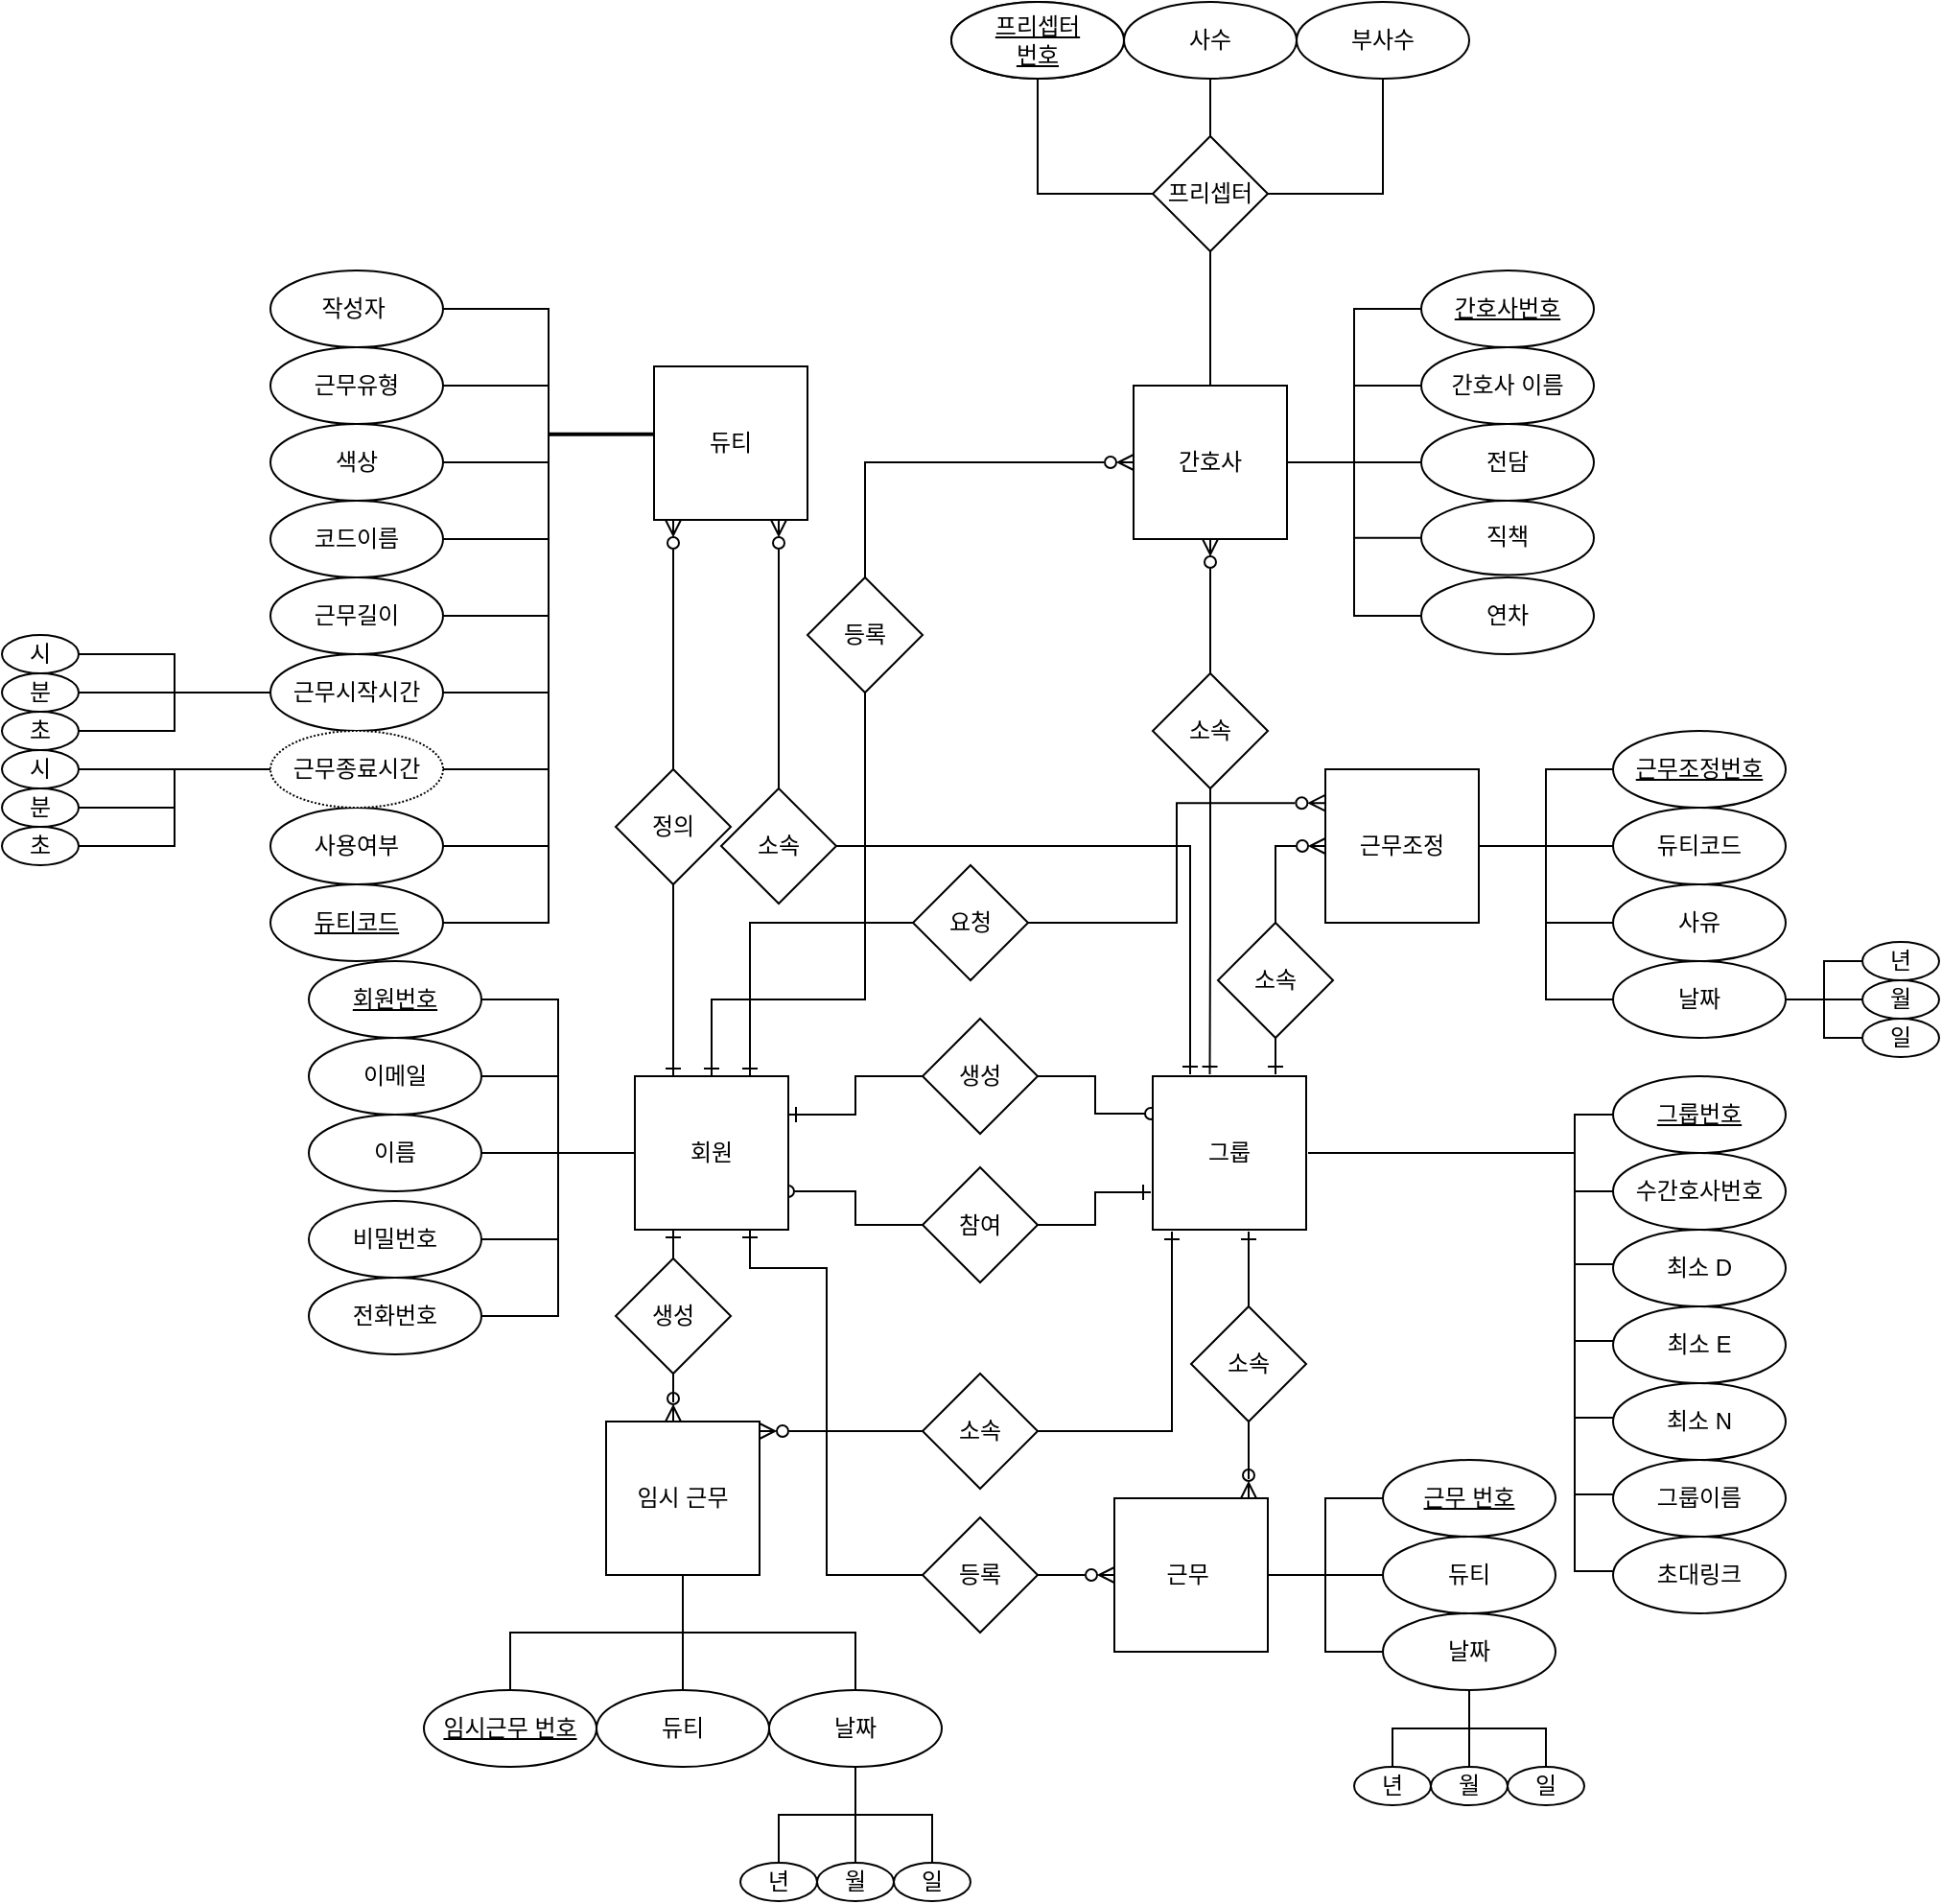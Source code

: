 <mxfile version="17.4.6" type="github">
  <diagram id="4EpchtD3IDfHmD8kFyGa" name="Page-1">
    <mxGraphModel dx="2249" dy="1910" grid="1" gridSize="10" guides="1" tooltips="1" connect="1" arrows="1" fold="1" page="1" pageScale="1" pageWidth="827" pageHeight="1169" math="0" shadow="0">
      <root>
        <mxCell id="0" />
        <mxCell id="1" parent="0" />
        <mxCell id="VXNFrs5mRAKKbEihXfAM-20" style="edgeStyle=orthogonalEdgeStyle;rounded=0;orthogonalLoop=1;jettySize=auto;html=1;entryX=0;entryY=0.5;entryDx=0;entryDy=0;endArrow=none;endFill=0;startArrow=ERone;startFill=0;exitX=1;exitY=0.25;exitDx=0;exitDy=0;" parent="1" source="VXNFrs5mRAKKbEihXfAM-1" target="VXNFrs5mRAKKbEihXfAM-2" edge="1">
          <mxGeometry relative="1" as="geometry" />
        </mxCell>
        <mxCell id="VXNFrs5mRAKKbEihXfAM-22" style="edgeStyle=orthogonalEdgeStyle;rounded=0;orthogonalLoop=1;jettySize=auto;html=1;entryX=0;entryY=0.5;entryDx=0;entryDy=0;startArrow=oval;startFill=0;endArrow=none;endFill=0;exitX=1;exitY=0.75;exitDx=0;exitDy=0;" parent="1" source="VXNFrs5mRAKKbEihXfAM-1" target="VXNFrs5mRAKKbEihXfAM-3" edge="1">
          <mxGeometry relative="1" as="geometry" />
        </mxCell>
        <mxCell id="VXNFrs5mRAKKbEihXfAM-24" style="edgeStyle=orthogonalEdgeStyle;rounded=0;orthogonalLoop=1;jettySize=auto;html=1;startArrow=ERone;startFill=0;endArrow=none;endFill=0;" parent="1" source="VXNFrs5mRAKKbEihXfAM-1" target="VXNFrs5mRAKKbEihXfAM-10" edge="1">
          <mxGeometry relative="1" as="geometry">
            <mxPoint x="130" y="600" as="sourcePoint" />
            <Array as="points">
              <mxPoint x="130" y="610" />
              <mxPoint x="130" y="610" />
            </Array>
          </mxGeometry>
        </mxCell>
        <mxCell id="8fKw8b_0YmTUgYmf6SGM-21" style="edgeStyle=orthogonalEdgeStyle;rounded=0;orthogonalLoop=1;jettySize=auto;html=1;entryX=0;entryY=0.5;entryDx=0;entryDy=0;exitX=0.75;exitY=0;exitDx=0;exitDy=0;endArrow=none;endFill=0;startArrow=ERone;startFill=0;" edge="1" parent="1" source="VXNFrs5mRAKKbEihXfAM-1" target="VXNFrs5mRAKKbEihXfAM-16">
          <mxGeometry relative="1" as="geometry" />
        </mxCell>
        <mxCell id="VXNFrs5mRAKKbEihXfAM-1" value="회원" style="whiteSpace=wrap;html=1;aspect=fixed;" parent="1" vertex="1">
          <mxGeometry x="110" y="520" width="80" height="80" as="geometry" />
        </mxCell>
        <mxCell id="VXNFrs5mRAKKbEihXfAM-21" style="edgeStyle=orthogonalEdgeStyle;rounded=0;orthogonalLoop=1;jettySize=auto;html=1;startArrow=none;startFill=0;endArrow=oval;endFill=0;entryX=0;entryY=0.25;entryDx=0;entryDy=0;" parent="1" source="VXNFrs5mRAKKbEihXfAM-2" target="VXNFrs5mRAKKbEihXfAM-6" edge="1">
          <mxGeometry relative="1" as="geometry" />
        </mxCell>
        <mxCell id="VXNFrs5mRAKKbEihXfAM-2" value="생성" style="rhombus;whiteSpace=wrap;html=1;" parent="1" vertex="1">
          <mxGeometry x="260" y="490" width="60" height="60" as="geometry" />
        </mxCell>
        <mxCell id="VXNFrs5mRAKKbEihXfAM-23" style="edgeStyle=orthogonalEdgeStyle;rounded=0;orthogonalLoop=1;jettySize=auto;html=1;entryX=0;entryY=0.75;entryDx=0;entryDy=0;startArrow=none;startFill=0;endArrow=ERone;endFill=0;" parent="1" source="VXNFrs5mRAKKbEihXfAM-3" target="VXNFrs5mRAKKbEihXfAM-6" edge="1">
          <mxGeometry relative="1" as="geometry" />
        </mxCell>
        <mxCell id="VXNFrs5mRAKKbEihXfAM-3" value="참여" style="rhombus;whiteSpace=wrap;html=1;" parent="1" vertex="1">
          <mxGeometry x="260" y="567.5" width="60" height="60" as="geometry" />
        </mxCell>
        <mxCell id="VXNFrs5mRAKKbEihXfAM-26" style="edgeStyle=orthogonalEdgeStyle;rounded=0;orthogonalLoop=1;jettySize=auto;html=1;startArrow=ERzeroToMany;startFill=0;endArrow=none;endFill=0;" parent="1" source="VXNFrs5mRAKKbEihXfAM-4" target="VXNFrs5mRAKKbEihXfAM-11" edge="1">
          <mxGeometry relative="1" as="geometry">
            <Array as="points">
              <mxPoint x="210" y="705" />
              <mxPoint x="210" y="705" />
            </Array>
          </mxGeometry>
        </mxCell>
        <mxCell id="VXNFrs5mRAKKbEihXfAM-28" style="edgeStyle=orthogonalEdgeStyle;rounded=0;orthogonalLoop=1;jettySize=auto;html=1;entryX=0;entryY=0.5;entryDx=0;entryDy=0;startArrow=ERone;startFill=0;endArrow=none;endFill=0;" parent="1" source="VXNFrs5mRAKKbEihXfAM-1" target="VXNFrs5mRAKKbEihXfAM-12" edge="1">
          <mxGeometry relative="1" as="geometry">
            <Array as="points">
              <mxPoint x="170" y="620" />
              <mxPoint x="210" y="620" />
              <mxPoint x="210" y="780" />
            </Array>
          </mxGeometry>
        </mxCell>
        <mxCell id="VXNFrs5mRAKKbEihXfAM-106" value="" style="edgeStyle=orthogonalEdgeStyle;rounded=0;orthogonalLoop=1;jettySize=auto;html=1;startArrow=none;startFill=0;endArrow=none;endFill=0;" parent="1" source="VXNFrs5mRAKKbEihXfAM-4" target="VXNFrs5mRAKKbEihXfAM-104" edge="1">
          <mxGeometry relative="1" as="geometry" />
        </mxCell>
        <mxCell id="VXNFrs5mRAKKbEihXfAM-4" value="임시 근무" style="whiteSpace=wrap;html=1;aspect=fixed;perimeterSpacing=0;" parent="1" vertex="1">
          <mxGeometry x="95" y="700" width="80" height="80" as="geometry" />
        </mxCell>
        <mxCell id="VXNFrs5mRAKKbEihXfAM-43" style="edgeStyle=orthogonalEdgeStyle;rounded=0;orthogonalLoop=1;jettySize=auto;html=1;startArrow=ERzeroToMany;startFill=0;endArrow=none;endFill=0;" parent="1" source="VXNFrs5mRAKKbEihXfAM-5" target="VXNFrs5mRAKKbEihXfAM-18" edge="1">
          <mxGeometry relative="1" as="geometry">
            <Array as="points">
              <mxPoint x="185" y="290" />
              <mxPoint x="185" y="290" />
            </Array>
          </mxGeometry>
        </mxCell>
        <mxCell id="VXNFrs5mRAKKbEihXfAM-56" value="" style="edgeStyle=orthogonalEdgeStyle;rounded=0;orthogonalLoop=1;jettySize=auto;html=1;startArrow=none;startFill=0;endArrow=none;endFill=0;entryX=1;entryY=0.5;entryDx=0;entryDy=0;exitX=0;exitY=0.447;exitDx=0;exitDy=0;exitPerimeter=0;" parent="1" source="VXNFrs5mRAKKbEihXfAM-5" target="VXNFrs5mRAKKbEihXfAM-57" edge="1">
          <mxGeometry relative="1" as="geometry">
            <mxPoint x="-40" y="60" as="targetPoint" />
          </mxGeometry>
        </mxCell>
        <mxCell id="VXNFrs5mRAKKbEihXfAM-5" value="듀티" style="whiteSpace=wrap;html=1;aspect=fixed;" parent="1" vertex="1">
          <mxGeometry x="120" y="150" width="80" height="80" as="geometry" />
        </mxCell>
        <mxCell id="VXNFrs5mRAKKbEihXfAM-27" style="edgeStyle=orthogonalEdgeStyle;rounded=0;orthogonalLoop=1;jettySize=auto;html=1;startArrow=ERone;startFill=0;endArrow=none;endFill=0;" parent="1" source="VXNFrs5mRAKKbEihXfAM-6" target="VXNFrs5mRAKKbEihXfAM-11" edge="1">
          <mxGeometry relative="1" as="geometry">
            <Array as="points">
              <mxPoint x="390" y="705" />
            </Array>
          </mxGeometry>
        </mxCell>
        <mxCell id="VXNFrs5mRAKKbEihXfAM-32" style="edgeStyle=orthogonalEdgeStyle;rounded=0;orthogonalLoop=1;jettySize=auto;html=1;startArrow=ERone;startFill=0;endArrow=none;endFill=0;" parent="1" source="VXNFrs5mRAKKbEihXfAM-6" target="VXNFrs5mRAKKbEihXfAM-14" edge="1">
          <mxGeometry relative="1" as="geometry">
            <Array as="points">
              <mxPoint x="444" y="510" />
              <mxPoint x="444" y="510" />
            </Array>
          </mxGeometry>
        </mxCell>
        <mxCell id="8fKw8b_0YmTUgYmf6SGM-32" style="edgeStyle=orthogonalEdgeStyle;rounded=0;orthogonalLoop=1;jettySize=auto;html=1;startArrow=none;startFill=0;endArrow=none;endFill=0;entryX=0;entryY=0.5;entryDx=0;entryDy=0;" edge="1" parent="1" source="VXNFrs5mRAKKbEihXfAM-6" target="8fKw8b_0YmTUgYmf6SGM-33">
          <mxGeometry relative="1" as="geometry">
            <mxPoint x="510" y="560" as="targetPoint" />
            <Array as="points">
              <mxPoint x="600" y="560" />
              <mxPoint x="600" y="540" />
            </Array>
          </mxGeometry>
        </mxCell>
        <mxCell id="VXNFrs5mRAKKbEihXfAM-6" value="그룹" style="whiteSpace=wrap;html=1;aspect=fixed;perimeterSpacing=1;" parent="1" vertex="1">
          <mxGeometry x="380" y="520" width="80" height="80" as="geometry" />
        </mxCell>
        <mxCell id="VXNFrs5mRAKKbEihXfAM-36" style="edgeStyle=orthogonalEdgeStyle;rounded=0;orthogonalLoop=1;jettySize=auto;html=1;exitX=0.25;exitY=0;exitDx=0;exitDy=0;entryX=0.5;entryY=1;entryDx=0;entryDy=0;startArrow=ERone;startFill=0;endArrow=none;endFill=0;" parent="1" source="VXNFrs5mRAKKbEihXfAM-1" target="VXNFrs5mRAKKbEihXfAM-17" edge="1">
          <mxGeometry relative="1" as="geometry" />
        </mxCell>
        <mxCell id="VXNFrs5mRAKKbEihXfAM-38" style="edgeStyle=orthogonalEdgeStyle;rounded=0;orthogonalLoop=1;jettySize=auto;html=1;entryX=0.5;entryY=0;entryDx=0;entryDy=0;startArrow=ERzeroToMany;startFill=0;endArrow=none;endFill=0;" parent="1" source="VXNFrs5mRAKKbEihXfAM-7" target="VXNFrs5mRAKKbEihXfAM-19" edge="1">
          <mxGeometry relative="1" as="geometry" />
        </mxCell>
        <mxCell id="8fKw8b_0YmTUgYmf6SGM-28" style="edgeStyle=orthogonalEdgeStyle;rounded=0;orthogonalLoop=1;jettySize=auto;html=1;entryX=0.5;entryY=0;entryDx=0;entryDy=0;startArrow=ERzeroToMany;startFill=0;endArrow=none;endFill=0;" edge="1" parent="1" source="VXNFrs5mRAKKbEihXfAM-7" target="8fKw8b_0YmTUgYmf6SGM-27">
          <mxGeometry relative="1" as="geometry" />
        </mxCell>
        <mxCell id="8fKw8b_0YmTUgYmf6SGM-92" style="edgeStyle=orthogonalEdgeStyle;rounded=0;orthogonalLoop=1;jettySize=auto;html=1;startArrow=none;startFill=0;endArrow=none;endFill=0;" edge="1" parent="1" source="VXNFrs5mRAKKbEihXfAM-7" target="8fKw8b_0YmTUgYmf6SGM-93">
          <mxGeometry relative="1" as="geometry">
            <mxPoint x="410" y="80" as="targetPoint" />
            <Array as="points">
              <mxPoint x="410" y="110" />
              <mxPoint x="410" y="110" />
            </Array>
          </mxGeometry>
        </mxCell>
        <mxCell id="VXNFrs5mRAKKbEihXfAM-7" value="간호사" style="whiteSpace=wrap;html=1;aspect=fixed;gradientColor=#ffffff;gradientDirection=south;strokeColor=default;rounded=0;" parent="1" vertex="1">
          <mxGeometry x="370" y="160" width="80" height="80" as="geometry" />
        </mxCell>
        <mxCell id="VXNFrs5mRAKKbEihXfAM-92" value="" style="edgeStyle=orthogonalEdgeStyle;rounded=0;orthogonalLoop=1;jettySize=auto;html=1;startArrow=none;startFill=0;endArrow=none;endFill=0;entryX=0;entryY=0.5;entryDx=0;entryDy=0;" parent="1" source="VXNFrs5mRAKKbEihXfAM-8" target="VXNFrs5mRAKKbEihXfAM-91" edge="1">
          <mxGeometry relative="1" as="geometry" />
        </mxCell>
        <mxCell id="VXNFrs5mRAKKbEihXfAM-8" value="근무조정" style="whiteSpace=wrap;html=1;aspect=fixed;" parent="1" vertex="1">
          <mxGeometry x="470" y="360" width="80" height="80" as="geometry" />
        </mxCell>
        <mxCell id="VXNFrs5mRAKKbEihXfAM-100" value="" style="edgeStyle=orthogonalEdgeStyle;rounded=0;orthogonalLoop=1;jettySize=auto;html=1;startArrow=none;startFill=0;endArrow=none;endFill=0;" parent="1" source="VXNFrs5mRAKKbEihXfAM-9" target="VXNFrs5mRAKKbEihXfAM-99" edge="1">
          <mxGeometry relative="1" as="geometry" />
        </mxCell>
        <mxCell id="VXNFrs5mRAKKbEihXfAM-9" value="근무&amp;nbsp;" style="whiteSpace=wrap;html=1;aspect=fixed;" parent="1" vertex="1">
          <mxGeometry x="360" y="740" width="80" height="80" as="geometry" />
        </mxCell>
        <mxCell id="8fKw8b_0YmTUgYmf6SGM-68" style="edgeStyle=orthogonalEdgeStyle;rounded=0;orthogonalLoop=1;jettySize=auto;html=1;startArrow=none;startFill=0;endArrow=ERzeroToMany;endFill=0;" edge="1" parent="1" source="VXNFrs5mRAKKbEihXfAM-10" target="VXNFrs5mRAKKbEihXfAM-4">
          <mxGeometry relative="1" as="geometry">
            <mxPoint x="130" y="700" as="targetPoint" />
            <Array as="points">
              <mxPoint x="130" y="690" />
              <mxPoint x="130" y="690" />
            </Array>
          </mxGeometry>
        </mxCell>
        <mxCell id="VXNFrs5mRAKKbEihXfAM-10" value="생성" style="rhombus;whiteSpace=wrap;html=1;" parent="1" vertex="1">
          <mxGeometry x="100" y="615" width="60" height="60" as="geometry" />
        </mxCell>
        <mxCell id="VXNFrs5mRAKKbEihXfAM-11" value="소속" style="rhombus;whiteSpace=wrap;html=1;" parent="1" vertex="1">
          <mxGeometry x="260" y="675" width="60" height="60" as="geometry" />
        </mxCell>
        <mxCell id="VXNFrs5mRAKKbEihXfAM-29" style="edgeStyle=orthogonalEdgeStyle;rounded=0;orthogonalLoop=1;jettySize=auto;html=1;startArrow=none;startFill=0;endArrow=ERzeroToMany;endFill=0;" parent="1" source="VXNFrs5mRAKKbEihXfAM-12" target="VXNFrs5mRAKKbEihXfAM-9" edge="1">
          <mxGeometry relative="1" as="geometry" />
        </mxCell>
        <mxCell id="VXNFrs5mRAKKbEihXfAM-12" value="등록" style="rhombus;whiteSpace=wrap;html=1;" parent="1" vertex="1">
          <mxGeometry x="260" y="750" width="60" height="60" as="geometry" />
        </mxCell>
        <mxCell id="VXNFrs5mRAKKbEihXfAM-31" style="edgeStyle=orthogonalEdgeStyle;rounded=0;orthogonalLoop=1;jettySize=auto;html=1;startArrow=none;startFill=0;endArrow=ERzeroToMany;endFill=0;" parent="1" source="VXNFrs5mRAKKbEihXfAM-13" target="VXNFrs5mRAKKbEihXfAM-9" edge="1">
          <mxGeometry relative="1" as="geometry">
            <Array as="points">
              <mxPoint x="430" y="730" />
              <mxPoint x="430" y="730" />
            </Array>
          </mxGeometry>
        </mxCell>
        <mxCell id="8fKw8b_0YmTUgYmf6SGM-31" style="edgeStyle=orthogonalEdgeStyle;rounded=0;orthogonalLoop=1;jettySize=auto;html=1;startArrow=none;startFill=0;endArrow=ERone;endFill=0;" edge="1" parent="1" source="VXNFrs5mRAKKbEihXfAM-13" target="VXNFrs5mRAKKbEihXfAM-6">
          <mxGeometry relative="1" as="geometry">
            <Array as="points">
              <mxPoint x="430" y="630" />
              <mxPoint x="430" y="630" />
            </Array>
          </mxGeometry>
        </mxCell>
        <mxCell id="VXNFrs5mRAKKbEihXfAM-13" value="소속" style="rhombus;whiteSpace=wrap;html=1;" parent="1" vertex="1">
          <mxGeometry x="400" y="640" width="60" height="60" as="geometry" />
        </mxCell>
        <mxCell id="VXNFrs5mRAKKbEihXfAM-33" style="edgeStyle=orthogonalEdgeStyle;rounded=0;orthogonalLoop=1;jettySize=auto;html=1;entryX=0;entryY=0.5;entryDx=0;entryDy=0;startArrow=none;startFill=0;endArrow=ERzeroToMany;endFill=0;" parent="1" source="VXNFrs5mRAKKbEihXfAM-14" target="VXNFrs5mRAKKbEihXfAM-8" edge="1">
          <mxGeometry relative="1" as="geometry" />
        </mxCell>
        <mxCell id="VXNFrs5mRAKKbEihXfAM-14" value="소속" style="rhombus;whiteSpace=wrap;html=1;" parent="1" vertex="1">
          <mxGeometry x="414" y="440" width="60" height="60" as="geometry" />
        </mxCell>
        <mxCell id="8fKw8b_0YmTUgYmf6SGM-24" style="edgeStyle=orthogonalEdgeStyle;rounded=0;orthogonalLoop=1;jettySize=auto;html=1;startArrow=none;startFill=0;endArrow=ERzeroToMany;endFill=0;entryX=-0.004;entryY=0.22;entryDx=0;entryDy=0;entryPerimeter=0;" edge="1" parent="1" source="VXNFrs5mRAKKbEihXfAM-16" target="VXNFrs5mRAKKbEihXfAM-8">
          <mxGeometry relative="1" as="geometry">
            <Array as="points" />
          </mxGeometry>
        </mxCell>
        <mxCell id="VXNFrs5mRAKKbEihXfAM-16" value="요청" style="rhombus;whiteSpace=wrap;html=1;" parent="1" vertex="1">
          <mxGeometry x="255" y="410" width="60" height="60" as="geometry" />
        </mxCell>
        <mxCell id="VXNFrs5mRAKKbEihXfAM-37" style="edgeStyle=orthogonalEdgeStyle;rounded=0;orthogonalLoop=1;jettySize=auto;html=1;startArrow=none;startFill=0;endArrow=ERzeroToMany;endFill=0;" parent="1" source="VXNFrs5mRAKKbEihXfAM-17" target="VXNFrs5mRAKKbEihXfAM-5" edge="1">
          <mxGeometry relative="1" as="geometry">
            <mxPoint x="60" y="300" as="targetPoint" />
            <Array as="points">
              <mxPoint x="130" y="260" />
              <mxPoint x="130" y="260" />
            </Array>
          </mxGeometry>
        </mxCell>
        <mxCell id="VXNFrs5mRAKKbEihXfAM-17" value="정의" style="rhombus;whiteSpace=wrap;html=1;" parent="1" vertex="1">
          <mxGeometry x="100" y="360" width="60" height="60" as="geometry" />
        </mxCell>
        <mxCell id="VXNFrs5mRAKKbEihXfAM-41" style="edgeStyle=orthogonalEdgeStyle;rounded=0;orthogonalLoop=1;jettySize=auto;html=1;startArrow=none;startFill=0;endArrow=ERone;endFill=0;entryX=0.25;entryY=0;entryDx=0;entryDy=0;" parent="1" source="VXNFrs5mRAKKbEihXfAM-18" target="VXNFrs5mRAKKbEihXfAM-6" edge="1">
          <mxGeometry relative="1" as="geometry" />
        </mxCell>
        <mxCell id="VXNFrs5mRAKKbEihXfAM-18" value="소속" style="rhombus;whiteSpace=wrap;html=1;" parent="1" vertex="1">
          <mxGeometry x="155" y="370" width="60" height="60" as="geometry" />
        </mxCell>
        <mxCell id="VXNFrs5mRAKKbEihXfAM-39" style="edgeStyle=orthogonalEdgeStyle;rounded=0;orthogonalLoop=1;jettySize=auto;html=1;entryX=0.5;entryY=0;entryDx=0;entryDy=0;startArrow=none;startFill=0;endArrow=ERone;endFill=0;" parent="1" source="VXNFrs5mRAKKbEihXfAM-19" target="VXNFrs5mRAKKbEihXfAM-1" edge="1">
          <mxGeometry relative="1" as="geometry">
            <Array as="points">
              <mxPoint x="230" y="480" />
              <mxPoint x="150" y="480" />
            </Array>
          </mxGeometry>
        </mxCell>
        <mxCell id="VXNFrs5mRAKKbEihXfAM-19" value="등록" style="rhombus;whiteSpace=wrap;html=1;" parent="1" vertex="1">
          <mxGeometry x="200" y="260" width="60" height="60" as="geometry" />
        </mxCell>
        <mxCell id="VXNFrs5mRAKKbEihXfAM-52" style="edgeStyle=orthogonalEdgeStyle;rounded=0;orthogonalLoop=1;jettySize=auto;html=1;entryX=0;entryY=0.5;entryDx=0;entryDy=0;startArrow=none;startFill=0;endArrow=none;endFill=0;" parent="1" source="VXNFrs5mRAKKbEihXfAM-44" target="VXNFrs5mRAKKbEihXfAM-1" edge="1">
          <mxGeometry relative="1" as="geometry" />
        </mxCell>
        <mxCell id="VXNFrs5mRAKKbEihXfAM-44" value="비밀번호" style="ellipse;whiteSpace=wrap;html=1;" parent="1" vertex="1">
          <mxGeometry x="-60" y="585" width="90" height="40" as="geometry" />
        </mxCell>
        <mxCell id="VXNFrs5mRAKKbEihXfAM-53" style="edgeStyle=orthogonalEdgeStyle;rounded=0;orthogonalLoop=1;jettySize=auto;html=1;entryX=0;entryY=0.5;entryDx=0;entryDy=0;startArrow=none;startFill=0;endArrow=none;endFill=0;" parent="1" source="VXNFrs5mRAKKbEihXfAM-46" target="VXNFrs5mRAKKbEihXfAM-1" edge="1">
          <mxGeometry relative="1" as="geometry" />
        </mxCell>
        <mxCell id="VXNFrs5mRAKKbEihXfAM-46" value="전화번호" style="ellipse;whiteSpace=wrap;html=1;perimeterSpacing=0;" parent="1" vertex="1">
          <mxGeometry x="-60" y="625" width="90" height="40" as="geometry" />
        </mxCell>
        <mxCell id="VXNFrs5mRAKKbEihXfAM-54" style="edgeStyle=orthogonalEdgeStyle;rounded=0;orthogonalLoop=1;jettySize=auto;html=1;entryX=0;entryY=0.5;entryDx=0;entryDy=0;startArrow=none;startFill=0;endArrow=none;endFill=0;" parent="1" source="VXNFrs5mRAKKbEihXfAM-47" target="VXNFrs5mRAKKbEihXfAM-1" edge="1">
          <mxGeometry relative="1" as="geometry" />
        </mxCell>
        <mxCell id="VXNFrs5mRAKKbEihXfAM-47" value="이메일" style="ellipse;whiteSpace=wrap;html=1;" parent="1" vertex="1">
          <mxGeometry x="-60" y="500" width="90" height="40" as="geometry" />
        </mxCell>
        <mxCell id="VXNFrs5mRAKKbEihXfAM-51" style="edgeStyle=orthogonalEdgeStyle;rounded=0;orthogonalLoop=1;jettySize=auto;html=1;startArrow=none;startFill=0;endArrow=none;endFill=0;" parent="1" source="VXNFrs5mRAKKbEihXfAM-48" target="VXNFrs5mRAKKbEihXfAM-1" edge="1">
          <mxGeometry relative="1" as="geometry" />
        </mxCell>
        <mxCell id="VXNFrs5mRAKKbEihXfAM-48" value="이름" style="ellipse;whiteSpace=wrap;html=1;" parent="1" vertex="1">
          <mxGeometry x="-60" y="540" width="90" height="40" as="geometry" />
        </mxCell>
        <mxCell id="VXNFrs5mRAKKbEihXfAM-50" style="edgeStyle=orthogonalEdgeStyle;rounded=0;orthogonalLoop=1;jettySize=auto;html=1;startArrow=none;startFill=0;endArrow=none;endFill=0;entryX=0;entryY=0.5;entryDx=0;entryDy=0;" parent="1" source="VXNFrs5mRAKKbEihXfAM-49" target="VXNFrs5mRAKKbEihXfAM-1" edge="1">
          <mxGeometry relative="1" as="geometry">
            <mxPoint x="80" y="500" as="targetPoint" />
          </mxGeometry>
        </mxCell>
        <mxCell id="VXNFrs5mRAKKbEihXfAM-49" value="&lt;u&gt;회원번호&lt;/u&gt;" style="ellipse;whiteSpace=wrap;html=1;" parent="1" vertex="1">
          <mxGeometry x="-60" y="460" width="90" height="40" as="geometry" />
        </mxCell>
        <mxCell id="VXNFrs5mRAKKbEihXfAM-57" value="&lt;u&gt;듀티코드&lt;/u&gt;" style="ellipse;whiteSpace=wrap;html=1;" parent="1" vertex="1">
          <mxGeometry x="-80" y="420" width="90" height="40" as="geometry" />
        </mxCell>
        <mxCell id="VXNFrs5mRAKKbEihXfAM-67" style="edgeStyle=orthogonalEdgeStyle;rounded=0;orthogonalLoop=1;jettySize=auto;html=1;entryX=-0.007;entryY=0.436;entryDx=0;entryDy=0;startArrow=none;startFill=0;endArrow=none;endFill=0;exitX=1;exitY=0.5;exitDx=0;exitDy=0;entryPerimeter=0;" parent="1" source="VXNFrs5mRAKKbEihXfAM-58" target="VXNFrs5mRAKKbEihXfAM-5" edge="1">
          <mxGeometry relative="1" as="geometry" />
        </mxCell>
        <mxCell id="VXNFrs5mRAKKbEihXfAM-58" value="사용여부" style="ellipse;whiteSpace=wrap;html=1;" parent="1" vertex="1">
          <mxGeometry x="-80" y="380" width="90" height="40" as="geometry" />
        </mxCell>
        <mxCell id="VXNFrs5mRAKKbEihXfAM-68" style="edgeStyle=orthogonalEdgeStyle;rounded=0;orthogonalLoop=1;jettySize=auto;html=1;startArrow=none;startFill=0;endArrow=none;endFill=0;exitX=1;exitY=0.5;exitDx=0;exitDy=0;entryX=-0.003;entryY=0.442;entryDx=0;entryDy=0;entryPerimeter=0;" parent="1" source="VXNFrs5mRAKKbEihXfAM-59" edge="1" target="VXNFrs5mRAKKbEihXfAM-5">
          <mxGeometry relative="1" as="geometry">
            <mxPoint x="100" y="150" as="targetPoint" />
          </mxGeometry>
        </mxCell>
        <mxCell id="8fKw8b_0YmTUgYmf6SGM-55" style="edgeStyle=orthogonalEdgeStyle;rounded=0;orthogonalLoop=1;jettySize=auto;html=1;startArrow=none;startFill=0;endArrow=none;endFill=0;entryX=1;entryY=0.5;entryDx=0;entryDy=0;" edge="1" parent="1" source="VXNFrs5mRAKKbEihXfAM-59" target="8fKw8b_0YmTUgYmf6SGM-57">
          <mxGeometry relative="1" as="geometry">
            <mxPoint x="-170" y="300" as="targetPoint" />
          </mxGeometry>
        </mxCell>
        <mxCell id="VXNFrs5mRAKKbEihXfAM-59" value="근무시작시간" style="ellipse;whiteSpace=wrap;html=1;" parent="1" vertex="1">
          <mxGeometry x="-80" y="300" width="90" height="40" as="geometry" />
        </mxCell>
        <mxCell id="VXNFrs5mRAKKbEihXfAM-70" style="edgeStyle=orthogonalEdgeStyle;rounded=0;orthogonalLoop=1;jettySize=auto;html=1;entryX=-0.003;entryY=0.44;entryDx=0;entryDy=0;startArrow=none;startFill=0;endArrow=none;endFill=0;entryPerimeter=0;" parent="1" source="VXNFrs5mRAKKbEihXfAM-60" target="VXNFrs5mRAKKbEihXfAM-5" edge="1">
          <mxGeometry relative="1" as="geometry" />
        </mxCell>
        <mxCell id="VXNFrs5mRAKKbEihXfAM-60" value="코드이름" style="ellipse;whiteSpace=wrap;html=1;" parent="1" vertex="1">
          <mxGeometry x="-80" y="220" width="90" height="40" as="geometry" />
        </mxCell>
        <mxCell id="VXNFrs5mRAKKbEihXfAM-71" style="edgeStyle=orthogonalEdgeStyle;rounded=0;orthogonalLoop=1;jettySize=auto;html=1;entryX=-0.021;entryY=0.44;entryDx=0;entryDy=0;startArrow=none;startFill=0;endArrow=none;endFill=0;exitX=1;exitY=0.5;exitDx=0;exitDy=0;entryPerimeter=0;" parent="1" source="VXNFrs5mRAKKbEihXfAM-61" target="VXNFrs5mRAKKbEihXfAM-5" edge="1">
          <mxGeometry relative="1" as="geometry" />
        </mxCell>
        <mxCell id="VXNFrs5mRAKKbEihXfAM-61" value="색상" style="ellipse;whiteSpace=wrap;html=1;" parent="1" vertex="1">
          <mxGeometry x="-80" y="180" width="90" height="40" as="geometry" />
        </mxCell>
        <mxCell id="VXNFrs5mRAKKbEihXfAM-69" style="edgeStyle=orthogonalEdgeStyle;rounded=0;orthogonalLoop=1;jettySize=auto;html=1;entryX=-0.007;entryY=0.443;entryDx=0;entryDy=0;startArrow=none;startFill=0;endArrow=none;endFill=0;entryPerimeter=0;" parent="1" source="VXNFrs5mRAKKbEihXfAM-62" target="VXNFrs5mRAKKbEihXfAM-5" edge="1">
          <mxGeometry relative="1" as="geometry" />
        </mxCell>
        <mxCell id="VXNFrs5mRAKKbEihXfAM-62" value="근무길이" style="ellipse;whiteSpace=wrap;html=1;" parent="1" vertex="1">
          <mxGeometry x="-80" y="260" width="90" height="40" as="geometry" />
        </mxCell>
        <mxCell id="VXNFrs5mRAKKbEihXfAM-72" style="edgeStyle=orthogonalEdgeStyle;rounded=0;orthogonalLoop=1;jettySize=auto;html=1;entryX=-0.01;entryY=0.44;entryDx=0;entryDy=0;startArrow=none;startFill=0;endArrow=none;endFill=0;exitX=1;exitY=0.5;exitDx=0;exitDy=0;entryPerimeter=0;" parent="1" source="VXNFrs5mRAKKbEihXfAM-64" target="VXNFrs5mRAKKbEihXfAM-5" edge="1">
          <mxGeometry relative="1" as="geometry" />
        </mxCell>
        <mxCell id="VXNFrs5mRAKKbEihXfAM-64" value="근무유형" style="ellipse;whiteSpace=wrap;html=1;" parent="1" vertex="1">
          <mxGeometry x="-80" y="140" width="90" height="40" as="geometry" />
        </mxCell>
        <mxCell id="VXNFrs5mRAKKbEihXfAM-73" style="edgeStyle=orthogonalEdgeStyle;rounded=0;orthogonalLoop=1;jettySize=auto;html=1;startArrow=none;startFill=0;endArrow=none;endFill=0;exitX=1;exitY=0.5;exitDx=0;exitDy=0;entryX=-0.003;entryY=0.44;entryDx=0;entryDy=0;entryPerimeter=0;" parent="1" source="VXNFrs5mRAKKbEihXfAM-66" target="VXNFrs5mRAKKbEihXfAM-5" edge="1">
          <mxGeometry relative="1" as="geometry">
            <mxPoint x="415" y="90" as="sourcePoint" />
            <mxPoint x="340" y="185" as="targetPoint" />
          </mxGeometry>
        </mxCell>
        <mxCell id="VXNFrs5mRAKKbEihXfAM-66" value="작성자&amp;nbsp;" style="ellipse;whiteSpace=wrap;html=1;" parent="1" vertex="1">
          <mxGeometry x="-80" y="100" width="90" height="40" as="geometry" />
        </mxCell>
        <mxCell id="VXNFrs5mRAKKbEihXfAM-82" style="edgeStyle=orthogonalEdgeStyle;rounded=0;orthogonalLoop=1;jettySize=auto;html=1;entryX=1;entryY=0.5;entryDx=0;entryDy=0;startArrow=none;startFill=0;endArrow=none;endFill=0;" parent="1" source="VXNFrs5mRAKKbEihXfAM-74" target="VXNFrs5mRAKKbEihXfAM-7" edge="1">
          <mxGeometry relative="1" as="geometry" />
        </mxCell>
        <mxCell id="VXNFrs5mRAKKbEihXfAM-74" value="&lt;u&gt;간호사번호&lt;/u&gt;" style="ellipse;whiteSpace=wrap;html=1;" parent="1" vertex="1">
          <mxGeometry x="520" y="100" width="90" height="40" as="geometry" />
        </mxCell>
        <mxCell id="VXNFrs5mRAKKbEihXfAM-81" value="" style="edgeStyle=orthogonalEdgeStyle;rounded=0;orthogonalLoop=1;jettySize=auto;html=1;startArrow=none;startFill=0;endArrow=none;endFill=0;" parent="1" source="VXNFrs5mRAKKbEihXfAM-75" target="VXNFrs5mRAKKbEihXfAM-7" edge="1">
          <mxGeometry relative="1" as="geometry" />
        </mxCell>
        <mxCell id="VXNFrs5mRAKKbEihXfAM-75" value="간호사 이름" style="ellipse;whiteSpace=wrap;html=1;" parent="1" vertex="1">
          <mxGeometry x="520" y="140" width="90" height="40" as="geometry" />
        </mxCell>
        <mxCell id="VXNFrs5mRAKKbEihXfAM-80" value="" style="edgeStyle=orthogonalEdgeStyle;rounded=0;orthogonalLoop=1;jettySize=auto;html=1;startArrow=none;startFill=0;endArrow=none;endFill=0;" parent="1" source="VXNFrs5mRAKKbEihXfAM-76" target="VXNFrs5mRAKKbEihXfAM-7" edge="1">
          <mxGeometry relative="1" as="geometry" />
        </mxCell>
        <mxCell id="VXNFrs5mRAKKbEihXfAM-76" value="전담" style="ellipse;whiteSpace=wrap;html=1;" parent="1" vertex="1">
          <mxGeometry x="520" y="180" width="90" height="40" as="geometry" />
        </mxCell>
        <mxCell id="VXNFrs5mRAKKbEihXfAM-83" value="" style="edgeStyle=orthogonalEdgeStyle;rounded=0;orthogonalLoop=1;jettySize=auto;html=1;startArrow=none;startFill=0;endArrow=none;endFill=0;entryX=1;entryY=0.5;entryDx=0;entryDy=0;" parent="1" source="VXNFrs5mRAKKbEihXfAM-78" target="VXNFrs5mRAKKbEihXfAM-7" edge="1">
          <mxGeometry relative="1" as="geometry" />
        </mxCell>
        <mxCell id="VXNFrs5mRAKKbEihXfAM-78" value="직책" style="ellipse;whiteSpace=wrap;html=1;" parent="1" vertex="1">
          <mxGeometry x="520" y="220" width="90" height="38.75" as="geometry" />
        </mxCell>
        <mxCell id="VXNFrs5mRAKKbEihXfAM-84" value="" style="edgeStyle=orthogonalEdgeStyle;rounded=0;orthogonalLoop=1;jettySize=auto;html=1;startArrow=none;startFill=0;endArrow=none;endFill=0;entryX=1;entryY=0.5;entryDx=0;entryDy=0;" parent="1" source="VXNFrs5mRAKKbEihXfAM-79" target="VXNFrs5mRAKKbEihXfAM-7" edge="1">
          <mxGeometry relative="1" as="geometry" />
        </mxCell>
        <mxCell id="VXNFrs5mRAKKbEihXfAM-79" value="연차" style="ellipse;whiteSpace=wrap;html=1;" parent="1" vertex="1">
          <mxGeometry x="520" y="260" width="90" height="40" as="geometry" />
        </mxCell>
        <mxCell id="VXNFrs5mRAKKbEihXfAM-93" value="" style="edgeStyle=orthogonalEdgeStyle;rounded=0;orthogonalLoop=1;jettySize=auto;html=1;startArrow=none;startFill=0;endArrow=none;endFill=0;entryX=1;entryY=0.5;entryDx=0;entryDy=0;" parent="1" source="VXNFrs5mRAKKbEihXfAM-87" target="VXNFrs5mRAKKbEihXfAM-8" edge="1">
          <mxGeometry relative="1" as="geometry" />
        </mxCell>
        <mxCell id="VXNFrs5mRAKKbEihXfAM-87" value="근무조정번호" style="ellipse;whiteSpace=wrap;html=1;fontStyle=4" parent="1" vertex="1">
          <mxGeometry x="620" y="340" width="90" height="40" as="geometry" />
        </mxCell>
        <mxCell id="VXNFrs5mRAKKbEihXfAM-95" value="" style="edgeStyle=orthogonalEdgeStyle;rounded=0;orthogonalLoop=1;jettySize=auto;html=1;startArrow=none;startFill=0;endArrow=none;endFill=0;" parent="1" source="VXNFrs5mRAKKbEihXfAM-89" target="VXNFrs5mRAKKbEihXfAM-8" edge="1">
          <mxGeometry relative="1" as="geometry" />
        </mxCell>
        <mxCell id="VXNFrs5mRAKKbEihXfAM-89" value="듀티코드" style="ellipse;whiteSpace=wrap;html=1;" parent="1" vertex="1">
          <mxGeometry x="620" y="380" width="90" height="40" as="geometry" />
        </mxCell>
        <mxCell id="VXNFrs5mRAKKbEihXfAM-96" value="" style="edgeStyle=orthogonalEdgeStyle;rounded=0;orthogonalLoop=1;jettySize=auto;html=1;startArrow=none;startFill=0;endArrow=none;endFill=0;" parent="1" source="VXNFrs5mRAKKbEihXfAM-90" target="VXNFrs5mRAKKbEihXfAM-8" edge="1">
          <mxGeometry relative="1" as="geometry" />
        </mxCell>
        <mxCell id="VXNFrs5mRAKKbEihXfAM-90" value="사유" style="ellipse;whiteSpace=wrap;html=1;" parent="1" vertex="1">
          <mxGeometry x="620" y="420" width="90" height="40" as="geometry" />
        </mxCell>
        <mxCell id="8fKw8b_0YmTUgYmf6SGM-89" style="edgeStyle=orthogonalEdgeStyle;rounded=0;orthogonalLoop=1;jettySize=auto;html=1;startArrow=none;startFill=0;endArrow=none;endFill=0;" edge="1" parent="1" source="VXNFrs5mRAKKbEihXfAM-91" target="8fKw8b_0YmTUgYmf6SGM-88">
          <mxGeometry relative="1" as="geometry" />
        </mxCell>
        <mxCell id="8fKw8b_0YmTUgYmf6SGM-90" style="edgeStyle=orthogonalEdgeStyle;rounded=0;orthogonalLoop=1;jettySize=auto;html=1;startArrow=none;startFill=0;endArrow=none;endFill=0;" edge="1" parent="1" source="VXNFrs5mRAKKbEihXfAM-91" target="8fKw8b_0YmTUgYmf6SGM-87">
          <mxGeometry relative="1" as="geometry" />
        </mxCell>
        <mxCell id="8fKw8b_0YmTUgYmf6SGM-91" style="edgeStyle=orthogonalEdgeStyle;rounded=0;orthogonalLoop=1;jettySize=auto;html=1;startArrow=none;startFill=0;endArrow=none;endFill=0;" edge="1" parent="1" source="VXNFrs5mRAKKbEihXfAM-91" target="8fKw8b_0YmTUgYmf6SGM-86">
          <mxGeometry relative="1" as="geometry" />
        </mxCell>
        <mxCell id="VXNFrs5mRAKKbEihXfAM-91" value="날짜" style="ellipse;whiteSpace=wrap;html=1;" parent="1" vertex="1">
          <mxGeometry x="620" y="460" width="90" height="40" as="geometry" />
        </mxCell>
        <mxCell id="VXNFrs5mRAKKbEihXfAM-102" value="" style="edgeStyle=orthogonalEdgeStyle;rounded=0;orthogonalLoop=1;jettySize=auto;html=1;startArrow=none;startFill=0;endArrow=none;endFill=0;" parent="1" source="VXNFrs5mRAKKbEihXfAM-97" target="VXNFrs5mRAKKbEihXfAM-9" edge="1">
          <mxGeometry relative="1" as="geometry" />
        </mxCell>
        <mxCell id="VXNFrs5mRAKKbEihXfAM-97" value="&lt;u&gt;근무 번호&lt;/u&gt;" style="ellipse;whiteSpace=wrap;html=1;" parent="1" vertex="1">
          <mxGeometry x="500" y="720" width="90" height="40" as="geometry" />
        </mxCell>
        <mxCell id="VXNFrs5mRAKKbEihXfAM-101" value="" style="edgeStyle=orthogonalEdgeStyle;rounded=0;orthogonalLoop=1;jettySize=auto;html=1;startArrow=none;startFill=0;endArrow=none;endFill=0;" parent="1" source="VXNFrs5mRAKKbEihXfAM-98" target="VXNFrs5mRAKKbEihXfAM-9" edge="1">
          <mxGeometry relative="1" as="geometry" />
        </mxCell>
        <mxCell id="VXNFrs5mRAKKbEihXfAM-98" value="듀티" style="ellipse;whiteSpace=wrap;html=1;" parent="1" vertex="1">
          <mxGeometry x="500" y="760" width="90" height="40" as="geometry" />
        </mxCell>
        <mxCell id="8fKw8b_0YmTUgYmf6SGM-83" style="edgeStyle=orthogonalEdgeStyle;rounded=0;orthogonalLoop=1;jettySize=auto;html=1;startArrow=none;startFill=0;endArrow=none;endFill=0;" edge="1" parent="1" source="VXNFrs5mRAKKbEihXfAM-99" target="8fKw8b_0YmTUgYmf6SGM-81">
          <mxGeometry relative="1" as="geometry" />
        </mxCell>
        <mxCell id="8fKw8b_0YmTUgYmf6SGM-84" style="edgeStyle=orthogonalEdgeStyle;rounded=0;orthogonalLoop=1;jettySize=auto;html=1;startArrow=none;startFill=0;endArrow=none;endFill=0;" edge="1" parent="1" source="VXNFrs5mRAKKbEihXfAM-99" target="8fKw8b_0YmTUgYmf6SGM-82">
          <mxGeometry relative="1" as="geometry" />
        </mxCell>
        <mxCell id="8fKw8b_0YmTUgYmf6SGM-85" style="edgeStyle=orthogonalEdgeStyle;rounded=0;orthogonalLoop=1;jettySize=auto;html=1;startArrow=none;startFill=0;endArrow=none;endFill=0;" edge="1" parent="1" source="VXNFrs5mRAKKbEihXfAM-99" target="8fKw8b_0YmTUgYmf6SGM-80">
          <mxGeometry relative="1" as="geometry" />
        </mxCell>
        <mxCell id="VXNFrs5mRAKKbEihXfAM-99" value="날짜" style="ellipse;whiteSpace=wrap;html=1;" parent="1" vertex="1">
          <mxGeometry x="500" y="800" width="90" height="40" as="geometry" />
        </mxCell>
        <mxCell id="VXNFrs5mRAKKbEihXfAM-107" value="" style="edgeStyle=orthogonalEdgeStyle;rounded=0;orthogonalLoop=1;jettySize=auto;html=1;startArrow=none;startFill=0;endArrow=none;endFill=0;entryX=0.5;entryY=1;entryDx=0;entryDy=0;" parent="1" source="VXNFrs5mRAKKbEihXfAM-103" target="VXNFrs5mRAKKbEihXfAM-4" edge="1">
          <mxGeometry relative="1" as="geometry" />
        </mxCell>
        <mxCell id="VXNFrs5mRAKKbEihXfAM-109" style="edgeStyle=orthogonalEdgeStyle;rounded=0;orthogonalLoop=1;jettySize=auto;html=1;entryX=0.5;entryY=1;entryDx=0;entryDy=0;startArrow=none;startFill=0;endArrow=none;endFill=0;exitX=0.5;exitY=0;exitDx=0;exitDy=0;" parent="1" source="VXNFrs5mRAKKbEihXfAM-103" target="VXNFrs5mRAKKbEihXfAM-4" edge="1">
          <mxGeometry relative="1" as="geometry" />
        </mxCell>
        <mxCell id="VXNFrs5mRAKKbEihXfAM-103" value="&lt;u&gt;임시근무 번호&lt;/u&gt;" style="ellipse;whiteSpace=wrap;html=1;" parent="1" vertex="1">
          <mxGeometry y="840" width="90" height="40" as="geometry" />
        </mxCell>
        <mxCell id="VXNFrs5mRAKKbEihXfAM-110" value="" style="edgeStyle=orthogonalEdgeStyle;rounded=0;orthogonalLoop=1;jettySize=auto;html=1;startArrow=none;startFill=0;endArrow=none;endFill=0;" parent="1" source="VXNFrs5mRAKKbEihXfAM-104" target="VXNFrs5mRAKKbEihXfAM-4" edge="1">
          <mxGeometry relative="1" as="geometry" />
        </mxCell>
        <mxCell id="VXNFrs5mRAKKbEihXfAM-104" value="듀티" style="ellipse;whiteSpace=wrap;html=1;" parent="1" vertex="1">
          <mxGeometry x="90" y="840" width="90" height="40" as="geometry" />
        </mxCell>
        <mxCell id="VXNFrs5mRAKKbEihXfAM-108" value="" style="edgeStyle=orthogonalEdgeStyle;rounded=0;orthogonalLoop=1;jettySize=auto;html=1;startArrow=none;startFill=0;endArrow=none;endFill=0;entryX=0.5;entryY=1;entryDx=0;entryDy=0;exitX=0.5;exitY=0;exitDx=0;exitDy=0;" parent="1" source="VXNFrs5mRAKKbEihXfAM-105" target="VXNFrs5mRAKKbEihXfAM-4" edge="1">
          <mxGeometry relative="1" as="geometry" />
        </mxCell>
        <mxCell id="8fKw8b_0YmTUgYmf6SGM-71" value="" style="edgeStyle=orthogonalEdgeStyle;rounded=0;orthogonalLoop=1;jettySize=auto;html=1;startArrow=none;startFill=0;endArrow=none;endFill=0;entryX=0.5;entryY=0;entryDx=0;entryDy=0;" edge="1" parent="1" source="VXNFrs5mRAKKbEihXfAM-105" target="8fKw8b_0YmTUgYmf6SGM-72">
          <mxGeometry relative="1" as="geometry">
            <mxPoint x="230" y="940" as="targetPoint" />
          </mxGeometry>
        </mxCell>
        <mxCell id="8fKw8b_0YmTUgYmf6SGM-79" style="edgeStyle=orthogonalEdgeStyle;rounded=0;orthogonalLoop=1;jettySize=auto;html=1;startArrow=none;startFill=0;endArrow=none;endFill=0;" edge="1" parent="1" source="VXNFrs5mRAKKbEihXfAM-105" target="8fKw8b_0YmTUgYmf6SGM-74">
          <mxGeometry relative="1" as="geometry" />
        </mxCell>
        <mxCell id="VXNFrs5mRAKKbEihXfAM-105" value="날짜" style="ellipse;whiteSpace=wrap;html=1;" parent="1" vertex="1">
          <mxGeometry x="180" y="840" width="90" height="40" as="geometry" />
        </mxCell>
        <mxCell id="8fKw8b_0YmTUgYmf6SGM-30" style="edgeStyle=orthogonalEdgeStyle;rounded=0;orthogonalLoop=1;jettySize=auto;html=1;entryX=0.375;entryY=0;entryDx=0;entryDy=0;entryPerimeter=0;startArrow=none;startFill=0;endArrow=ERone;endFill=0;" edge="1" parent="1" source="8fKw8b_0YmTUgYmf6SGM-27" target="VXNFrs5mRAKKbEihXfAM-6">
          <mxGeometry relative="1" as="geometry" />
        </mxCell>
        <mxCell id="8fKw8b_0YmTUgYmf6SGM-27" value="소속" style="rhombus;whiteSpace=wrap;html=1;" vertex="1" parent="1">
          <mxGeometry x="380" y="310" width="60" height="60" as="geometry" />
        </mxCell>
        <mxCell id="8fKw8b_0YmTUgYmf6SGM-33" value="&lt;u&gt;그룹번호&lt;/u&gt;" style="ellipse;whiteSpace=wrap;html=1;" vertex="1" parent="1">
          <mxGeometry x="620" y="520" width="90" height="40" as="geometry" />
        </mxCell>
        <mxCell id="8fKw8b_0YmTUgYmf6SGM-40" style="edgeStyle=orthogonalEdgeStyle;rounded=0;orthogonalLoop=1;jettySize=auto;html=1;entryX=1;entryY=0.5;entryDx=0;entryDy=0;startArrow=none;startFill=0;endArrow=none;endFill=0;" edge="1" parent="1" source="8fKw8b_0YmTUgYmf6SGM-34" target="VXNFrs5mRAKKbEihXfAM-6">
          <mxGeometry relative="1" as="geometry">
            <Array as="points">
              <mxPoint x="600" y="580" />
              <mxPoint x="600" y="560" />
            </Array>
          </mxGeometry>
        </mxCell>
        <mxCell id="8fKw8b_0YmTUgYmf6SGM-34" value="수간호사번호" style="ellipse;whiteSpace=wrap;html=1;" vertex="1" parent="1">
          <mxGeometry x="620" y="560" width="90" height="40" as="geometry" />
        </mxCell>
        <mxCell id="8fKw8b_0YmTUgYmf6SGM-41" style="edgeStyle=orthogonalEdgeStyle;rounded=0;orthogonalLoop=1;jettySize=auto;html=1;entryX=1;entryY=0.5;entryDx=0;entryDy=0;startArrow=none;startFill=0;endArrow=none;endFill=0;" edge="1" parent="1" source="8fKw8b_0YmTUgYmf6SGM-35" target="VXNFrs5mRAKKbEihXfAM-6">
          <mxGeometry relative="1" as="geometry">
            <Array as="points">
              <mxPoint x="600" y="618" />
              <mxPoint x="600" y="560" />
            </Array>
          </mxGeometry>
        </mxCell>
        <mxCell id="8fKw8b_0YmTUgYmf6SGM-35" value="최소 D" style="ellipse;whiteSpace=wrap;html=1;" vertex="1" parent="1">
          <mxGeometry x="620" y="600" width="90" height="40" as="geometry" />
        </mxCell>
        <mxCell id="8fKw8b_0YmTUgYmf6SGM-42" style="edgeStyle=orthogonalEdgeStyle;rounded=0;orthogonalLoop=1;jettySize=auto;html=1;entryX=1;entryY=0.5;entryDx=0;entryDy=0;startArrow=none;startFill=0;endArrow=none;endFill=0;" edge="1" parent="1" source="8fKw8b_0YmTUgYmf6SGM-36" target="VXNFrs5mRAKKbEihXfAM-6">
          <mxGeometry relative="1" as="geometry">
            <Array as="points">
              <mxPoint x="600" y="658" />
              <mxPoint x="600" y="560" />
            </Array>
          </mxGeometry>
        </mxCell>
        <mxCell id="8fKw8b_0YmTUgYmf6SGM-36" value="최소 E" style="ellipse;whiteSpace=wrap;html=1;" vertex="1" parent="1">
          <mxGeometry x="620" y="640" width="90" height="40" as="geometry" />
        </mxCell>
        <mxCell id="8fKw8b_0YmTUgYmf6SGM-43" style="edgeStyle=orthogonalEdgeStyle;rounded=0;orthogonalLoop=1;jettySize=auto;html=1;entryX=1;entryY=0.5;entryDx=0;entryDy=0;startArrow=none;startFill=0;endArrow=none;endFill=0;" edge="1" parent="1" source="8fKw8b_0YmTUgYmf6SGM-37" target="VXNFrs5mRAKKbEihXfAM-6">
          <mxGeometry relative="1" as="geometry">
            <Array as="points">
              <mxPoint x="600" y="698" />
              <mxPoint x="600" y="560" />
            </Array>
          </mxGeometry>
        </mxCell>
        <mxCell id="8fKw8b_0YmTUgYmf6SGM-37" value="최소 N" style="ellipse;whiteSpace=wrap;html=1;" vertex="1" parent="1">
          <mxGeometry x="620" y="680" width="90" height="40" as="geometry" />
        </mxCell>
        <mxCell id="8fKw8b_0YmTUgYmf6SGM-44" style="edgeStyle=orthogonalEdgeStyle;rounded=0;orthogonalLoop=1;jettySize=auto;html=1;entryX=1;entryY=0.5;entryDx=0;entryDy=0;startArrow=none;startFill=0;endArrow=none;endFill=0;" edge="1" parent="1" source="8fKw8b_0YmTUgYmf6SGM-38" target="VXNFrs5mRAKKbEihXfAM-6">
          <mxGeometry relative="1" as="geometry">
            <Array as="points">
              <mxPoint x="600" y="738" />
              <mxPoint x="600" y="560" />
            </Array>
          </mxGeometry>
        </mxCell>
        <mxCell id="8fKw8b_0YmTUgYmf6SGM-38" value="그룹이름" style="ellipse;whiteSpace=wrap;html=1;" vertex="1" parent="1">
          <mxGeometry x="620" y="720" width="90" height="40" as="geometry" />
        </mxCell>
        <mxCell id="8fKw8b_0YmTUgYmf6SGM-45" style="edgeStyle=orthogonalEdgeStyle;rounded=0;orthogonalLoop=1;jettySize=auto;html=1;entryX=1;entryY=0.5;entryDx=0;entryDy=0;startArrow=none;startFill=0;endArrow=none;endFill=0;" edge="1" parent="1" source="8fKw8b_0YmTUgYmf6SGM-39" target="VXNFrs5mRAKKbEihXfAM-6">
          <mxGeometry relative="1" as="geometry">
            <Array as="points">
              <mxPoint x="600" y="778" />
              <mxPoint x="600" y="560" />
            </Array>
          </mxGeometry>
        </mxCell>
        <mxCell id="8fKw8b_0YmTUgYmf6SGM-39" value="초대링크" style="ellipse;whiteSpace=wrap;html=1;" vertex="1" parent="1">
          <mxGeometry x="620" y="760" width="90" height="40" as="geometry" />
        </mxCell>
        <mxCell id="8fKw8b_0YmTUgYmf6SGM-53" style="edgeStyle=orthogonalEdgeStyle;rounded=0;orthogonalLoop=1;jettySize=auto;html=1;entryX=0.004;entryY=0.446;entryDx=0;entryDy=0;entryPerimeter=0;startArrow=none;startFill=0;endArrow=none;endFill=0;" edge="1" parent="1" source="8fKw8b_0YmTUgYmf6SGM-52" target="VXNFrs5mRAKKbEihXfAM-5">
          <mxGeometry relative="1" as="geometry" />
        </mxCell>
        <mxCell id="8fKw8b_0YmTUgYmf6SGM-52" value="근무종료시간" style="ellipse;whiteSpace=wrap;html=1;dashed=1;dashPattern=1 1;" vertex="1" parent="1">
          <mxGeometry x="-80" y="340" width="90" height="40" as="geometry" />
        </mxCell>
        <mxCell id="8fKw8b_0YmTUgYmf6SGM-57" value="시" style="ellipse;whiteSpace=wrap;html=1;" vertex="1" parent="1">
          <mxGeometry x="-220" y="290" width="40" height="20" as="geometry" />
        </mxCell>
        <mxCell id="8fKw8b_0YmTUgYmf6SGM-60" style="edgeStyle=orthogonalEdgeStyle;rounded=0;orthogonalLoop=1;jettySize=auto;html=1;startArrow=none;startFill=0;endArrow=none;endFill=0;" edge="1" parent="1" source="8fKw8b_0YmTUgYmf6SGM-58" target="VXNFrs5mRAKKbEihXfAM-59">
          <mxGeometry relative="1" as="geometry" />
        </mxCell>
        <mxCell id="8fKw8b_0YmTUgYmf6SGM-58" value="분" style="ellipse;whiteSpace=wrap;html=1;" vertex="1" parent="1">
          <mxGeometry x="-220" y="310" width="40" height="20" as="geometry" />
        </mxCell>
        <mxCell id="8fKw8b_0YmTUgYmf6SGM-61" style="edgeStyle=orthogonalEdgeStyle;rounded=0;orthogonalLoop=1;jettySize=auto;html=1;entryX=0;entryY=0.5;entryDx=0;entryDy=0;startArrow=none;startFill=0;endArrow=none;endFill=0;" edge="1" parent="1" source="8fKw8b_0YmTUgYmf6SGM-59" target="VXNFrs5mRAKKbEihXfAM-59">
          <mxGeometry relative="1" as="geometry" />
        </mxCell>
        <mxCell id="8fKw8b_0YmTUgYmf6SGM-59" value="초" style="ellipse;whiteSpace=wrap;html=1;" vertex="1" parent="1">
          <mxGeometry x="-220" y="330" width="40" height="20" as="geometry" />
        </mxCell>
        <mxCell id="8fKw8b_0YmTUgYmf6SGM-65" style="edgeStyle=orthogonalEdgeStyle;rounded=0;orthogonalLoop=1;jettySize=auto;html=1;entryX=0;entryY=0.5;entryDx=0;entryDy=0;startArrow=none;startFill=0;endArrow=none;endFill=0;" edge="1" parent="1" source="8fKw8b_0YmTUgYmf6SGM-62" target="8fKw8b_0YmTUgYmf6SGM-52">
          <mxGeometry relative="1" as="geometry" />
        </mxCell>
        <mxCell id="8fKw8b_0YmTUgYmf6SGM-62" value="시" style="ellipse;whiteSpace=wrap;html=1;" vertex="1" parent="1">
          <mxGeometry x="-220" y="350" width="40" height="20" as="geometry" />
        </mxCell>
        <mxCell id="8fKw8b_0YmTUgYmf6SGM-66" style="edgeStyle=orthogonalEdgeStyle;rounded=0;orthogonalLoop=1;jettySize=auto;html=1;startArrow=none;startFill=0;endArrow=none;endFill=0;" edge="1" parent="1" source="8fKw8b_0YmTUgYmf6SGM-63" target="8fKw8b_0YmTUgYmf6SGM-52">
          <mxGeometry relative="1" as="geometry" />
        </mxCell>
        <mxCell id="8fKw8b_0YmTUgYmf6SGM-63" value="분" style="ellipse;whiteSpace=wrap;html=1;" vertex="1" parent="1">
          <mxGeometry x="-220" y="370" width="40" height="20" as="geometry" />
        </mxCell>
        <mxCell id="8fKw8b_0YmTUgYmf6SGM-67" style="edgeStyle=orthogonalEdgeStyle;rounded=0;orthogonalLoop=1;jettySize=auto;html=1;entryX=0;entryY=0.5;entryDx=0;entryDy=0;startArrow=none;startFill=0;endArrow=none;endFill=0;" edge="1" parent="1" source="8fKw8b_0YmTUgYmf6SGM-64" target="8fKw8b_0YmTUgYmf6SGM-52">
          <mxGeometry relative="1" as="geometry" />
        </mxCell>
        <mxCell id="8fKw8b_0YmTUgYmf6SGM-64" value="초" style="ellipse;whiteSpace=wrap;html=1;" vertex="1" parent="1">
          <mxGeometry x="-220" y="390" width="40" height="20" as="geometry" />
        </mxCell>
        <mxCell id="8fKw8b_0YmTUgYmf6SGM-72" value="일" style="ellipse;whiteSpace=wrap;html=1;" vertex="1" parent="1">
          <mxGeometry x="245" y="930" width="40" height="20" as="geometry" />
        </mxCell>
        <mxCell id="8fKw8b_0YmTUgYmf6SGM-75" style="edgeStyle=orthogonalEdgeStyle;rounded=0;orthogonalLoop=1;jettySize=auto;html=1;startArrow=none;startFill=0;endArrow=none;endFill=0;" edge="1" parent="1" source="8fKw8b_0YmTUgYmf6SGM-73">
          <mxGeometry relative="1" as="geometry">
            <mxPoint x="225" y="880.0" as="targetPoint" />
          </mxGeometry>
        </mxCell>
        <mxCell id="8fKw8b_0YmTUgYmf6SGM-73" value="월" style="ellipse;whiteSpace=wrap;html=1;" vertex="1" parent="1">
          <mxGeometry x="205" y="930" width="40" height="20" as="geometry" />
        </mxCell>
        <mxCell id="8fKw8b_0YmTUgYmf6SGM-74" value="년" style="ellipse;whiteSpace=wrap;html=1;" vertex="1" parent="1">
          <mxGeometry x="165" y="930" width="40" height="20" as="geometry" />
        </mxCell>
        <mxCell id="8fKw8b_0YmTUgYmf6SGM-80" value="일" style="ellipse;whiteSpace=wrap;html=1;" vertex="1" parent="1">
          <mxGeometry x="565" y="880" width="40" height="20" as="geometry" />
        </mxCell>
        <mxCell id="8fKw8b_0YmTUgYmf6SGM-81" value="월" style="ellipse;whiteSpace=wrap;html=1;" vertex="1" parent="1">
          <mxGeometry x="525" y="880" width="40" height="20" as="geometry" />
        </mxCell>
        <mxCell id="8fKw8b_0YmTUgYmf6SGM-82" value="년" style="ellipse;whiteSpace=wrap;html=1;" vertex="1" parent="1">
          <mxGeometry x="485" y="880" width="40" height="20" as="geometry" />
        </mxCell>
        <mxCell id="8fKw8b_0YmTUgYmf6SGM-86" value="일" style="ellipse;whiteSpace=wrap;html=1;" vertex="1" parent="1">
          <mxGeometry x="750" y="490" width="40" height="20" as="geometry" />
        </mxCell>
        <mxCell id="8fKw8b_0YmTUgYmf6SGM-87" value="월" style="ellipse;whiteSpace=wrap;html=1;" vertex="1" parent="1">
          <mxGeometry x="750" y="470" width="40" height="20" as="geometry" />
        </mxCell>
        <mxCell id="8fKw8b_0YmTUgYmf6SGM-88" value="년" style="ellipse;whiteSpace=wrap;html=1;" vertex="1" parent="1">
          <mxGeometry x="750" y="450" width="40" height="20" as="geometry" />
        </mxCell>
        <mxCell id="8fKw8b_0YmTUgYmf6SGM-104" style="edgeStyle=orthogonalEdgeStyle;rounded=0;orthogonalLoop=1;jettySize=auto;html=1;startArrow=none;startFill=0;endArrow=none;endFill=0;" edge="1" parent="1" source="8fKw8b_0YmTUgYmf6SGM-93" target="8fKw8b_0YmTUgYmf6SGM-100">
          <mxGeometry relative="1" as="geometry" />
        </mxCell>
        <mxCell id="8fKw8b_0YmTUgYmf6SGM-105" style="edgeStyle=orthogonalEdgeStyle;rounded=0;orthogonalLoop=1;jettySize=auto;html=1;startArrow=none;startFill=0;endArrow=none;endFill=0;" edge="1" parent="1" source="8fKw8b_0YmTUgYmf6SGM-93" target="8fKw8b_0YmTUgYmf6SGM-101">
          <mxGeometry relative="1" as="geometry" />
        </mxCell>
        <mxCell id="8fKw8b_0YmTUgYmf6SGM-106" style="edgeStyle=orthogonalEdgeStyle;rounded=0;orthogonalLoop=1;jettySize=auto;html=1;startArrow=none;startFill=0;endArrow=none;endFill=0;" edge="1" parent="1" source="8fKw8b_0YmTUgYmf6SGM-93" target="8fKw8b_0YmTUgYmf6SGM-103">
          <mxGeometry relative="1" as="geometry" />
        </mxCell>
        <mxCell id="8fKw8b_0YmTUgYmf6SGM-93" value="프리셉터" style="rhombus;whiteSpace=wrap;html=1;" vertex="1" parent="1">
          <mxGeometry x="380" y="30" width="60" height="60" as="geometry" />
        </mxCell>
        <mxCell id="8fKw8b_0YmTUgYmf6SGM-98" value="&lt;span&gt;사수&lt;/span&gt;" style="ellipse;whiteSpace=wrap;html=1;fontStyle=4" vertex="1" parent="1">
          <mxGeometry x="275" y="-40" width="90" height="40" as="geometry" />
        </mxCell>
        <mxCell id="8fKw8b_0YmTUgYmf6SGM-100" value="&lt;span&gt;프리셉터&lt;br&gt;번호&lt;br&gt;&lt;/span&gt;" style="ellipse;whiteSpace=wrap;html=1;fontStyle=4" vertex="1" parent="1">
          <mxGeometry x="275" y="-40" width="90" height="40" as="geometry" />
        </mxCell>
        <mxCell id="8fKw8b_0YmTUgYmf6SGM-101" value="&lt;span&gt;사수&lt;/span&gt;" style="ellipse;whiteSpace=wrap;html=1;fontStyle=0" vertex="1" parent="1">
          <mxGeometry x="365" y="-40" width="90" height="40" as="geometry" />
        </mxCell>
        <mxCell id="8fKw8b_0YmTUgYmf6SGM-103" value="&lt;span&gt;부사수&lt;/span&gt;" style="ellipse;whiteSpace=wrap;html=1;fontStyle=0" vertex="1" parent="1">
          <mxGeometry x="455" y="-40" width="90" height="40" as="geometry" />
        </mxCell>
      </root>
    </mxGraphModel>
  </diagram>
</mxfile>
